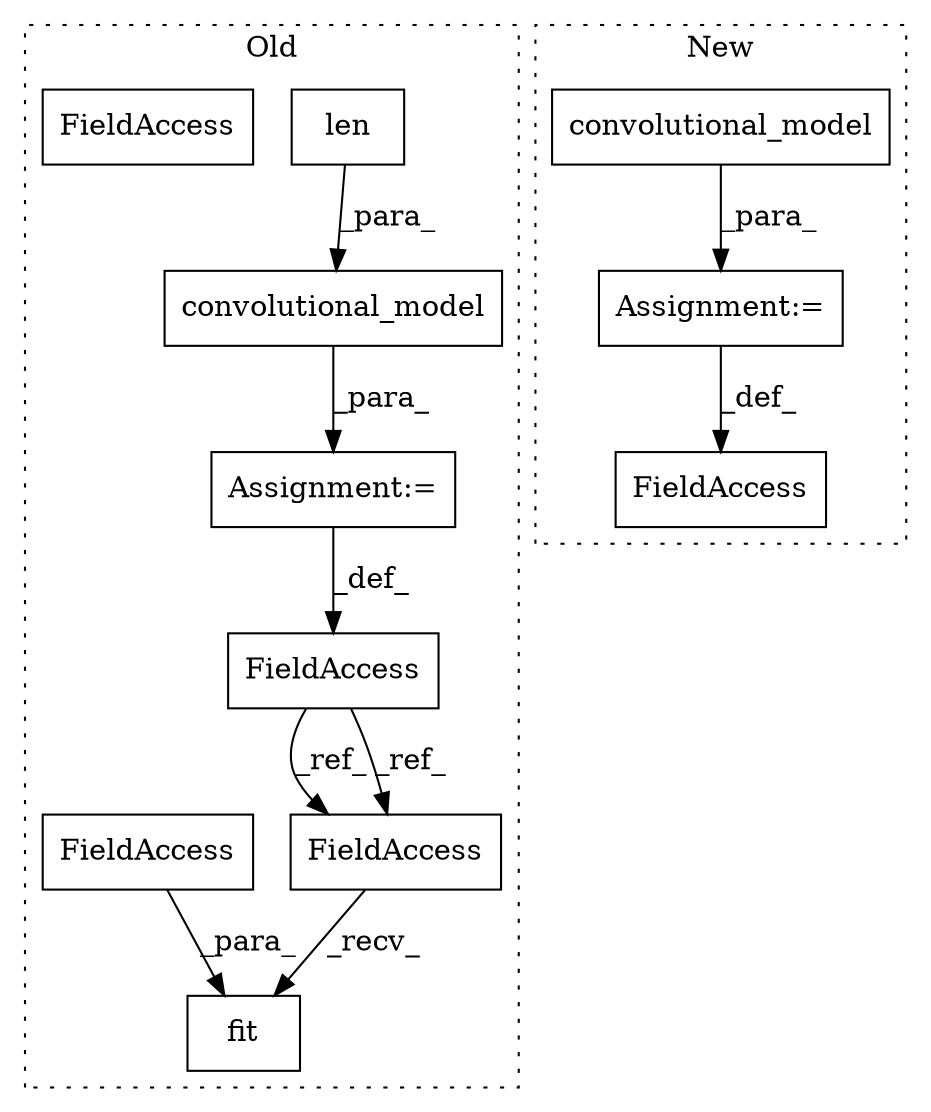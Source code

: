 digraph G {
subgraph cluster0 {
1 [label="convolutional_model" a="32" s="492,561" l="20,1" shape="box"];
3 [label="Assignment:=" a="7" s="491" l="1" shape="box"];
4 [label="fit" a="32" s="704,762" l="4,1" shape="box"];
5 [label="len" a="32" s="542,560" l="4,1" shape="box"];
6 [label="FieldAccess" a="22" s="698" l="5" shape="box"];
8 [label="FieldAccess" a="22" s="486" l="5" shape="box"];
9 [label="FieldAccess" a="22" s="708" l="6" shape="box"];
11 [label="FieldAccess" a="22" s="698" l="5" shape="box"];
label = "Old";
style="dotted";
}
subgraph cluster1 {
2 [label="convolutional_model" a="32" s="543,639" l="27,2" shape="box"];
7 [label="FieldAccess" a="22" s="816" l="6" shape="box"];
10 [label="Assignment:=" a="7" s="542" l="1" shape="box"];
label = "New";
style="dotted";
}
1 -> 3 [label="_para_"];
2 -> 10 [label="_para_"];
3 -> 8 [label="_def_"];
5 -> 1 [label="_para_"];
8 -> 11 [label="_ref_"];
8 -> 11 [label="_ref_"];
9 -> 4 [label="_para_"];
10 -> 7 [label="_def_"];
11 -> 4 [label="_recv_"];
}